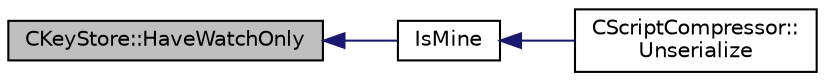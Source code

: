 digraph "CKeyStore::HaveWatchOnly"
{
  edge [fontname="Helvetica",fontsize="10",labelfontname="Helvetica",labelfontsize="10"];
  node [fontname="Helvetica",fontsize="10",shape=record];
  rankdir="LR";
  Node224 [label="CKeyStore::HaveWatchOnly",height=0.2,width=0.4,color="black", fillcolor="grey75", style="filled", fontcolor="black"];
  Node224 -> Node225 [dir="back",color="midnightblue",fontsize="10",style="solid",fontname="Helvetica"];
  Node225 [label="IsMine",height=0.2,width=0.4,color="black", fillcolor="white", style="filled",URL="$de/d7f/script_8h.html#ae1531a999ac1bfa59d70cfc984f1266b"];
  Node225 -> Node226 [dir="back",color="midnightblue",fontsize="10",style="solid",fontname="Helvetica"];
  Node226 [label="CScriptCompressor::\lUnserialize",height=0.2,width=0.4,color="black", fillcolor="white", style="filled",URL="$d3/dfb/class_c_script_compressor.html#a016fa6e3d2735d95fcf773271da073d5"];
}
